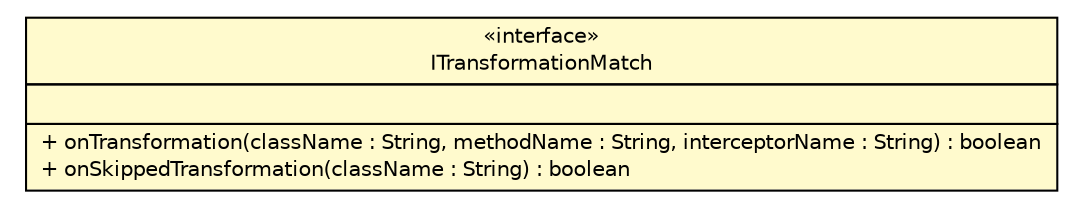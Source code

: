 #!/usr/local/bin/dot
#
# Class diagram 
# Generated by UMLGraph version 5.4 (http://www.umlgraph.org/)
#

digraph G {
	edge [fontname="Helvetica",fontsize=10,labelfontname="Helvetica",labelfontsize=10];
	node [fontname="Helvetica",fontsize=10,shape=plaintext];
	nodesep=0.25;
	ranksep=0.5;
	// com.appdynamics.apm.appagent.api.debug.ITransformationMatch
	c96 [label=<<table title="com.appdynamics.apm.appagent.api.debug.ITransformationMatch" border="0" cellborder="1" cellspacing="0" cellpadding="2" port="p" bgcolor="lemonChiffon" href="./ITransformationMatch.html">
		<tr><td><table border="0" cellspacing="0" cellpadding="1">
<tr><td align="center" balign="center"> &#171;interface&#187; </td></tr>
<tr><td align="center" balign="center"> ITransformationMatch </td></tr>
		</table></td></tr>
		<tr><td><table border="0" cellspacing="0" cellpadding="1">
<tr><td align="left" balign="left">  </td></tr>
		</table></td></tr>
		<tr><td><table border="0" cellspacing="0" cellpadding="1">
<tr><td align="left" balign="left"> + onTransformation(className : String, methodName : String, interceptorName : String) : boolean </td></tr>
<tr><td align="left" balign="left"> + onSkippedTransformation(className : String) : boolean </td></tr>
		</table></td></tr>
		</table>>, URL="./ITransformationMatch.html", fontname="Helvetica", fontcolor="black", fontsize=10.0];
}


